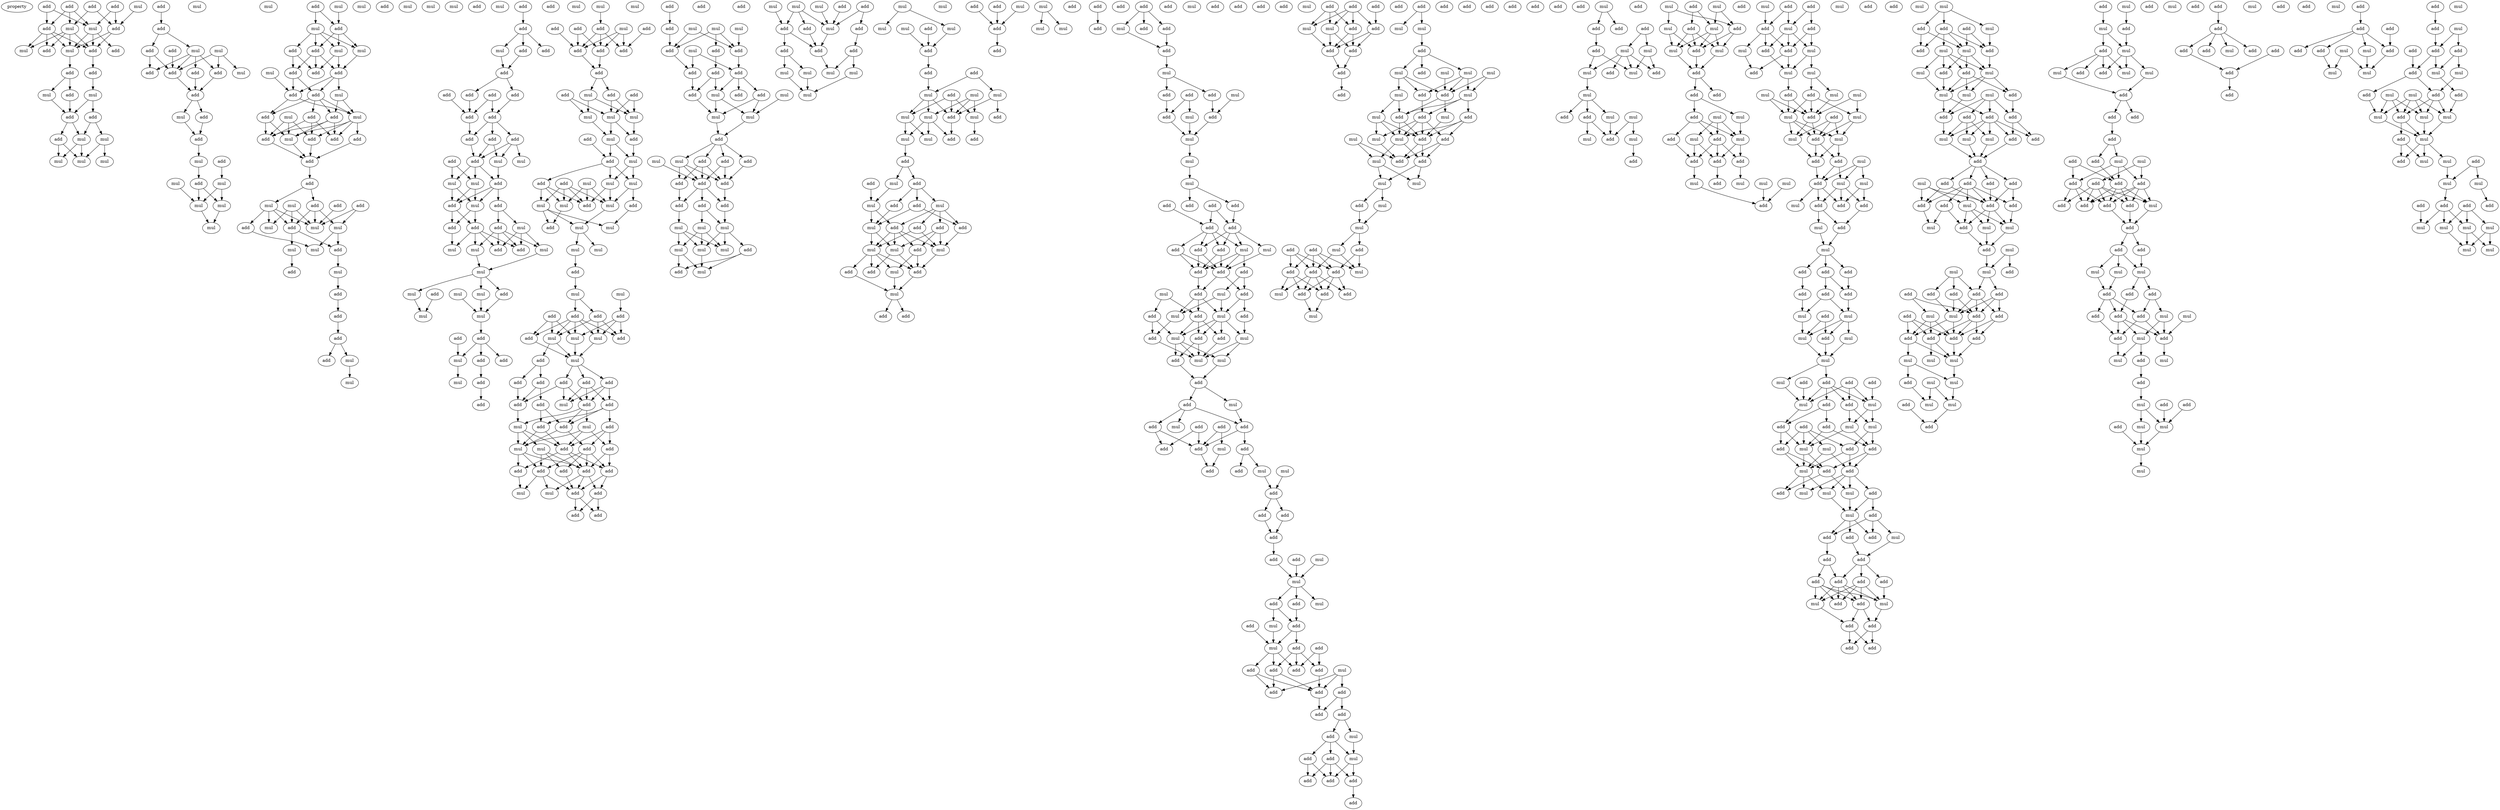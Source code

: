 digraph {
    node [fontcolor=black]
    property [mul=2,lf=1.1]
    0 [ label = mul ];
    1 [ label = add ];
    2 [ label = add ];
    3 [ label = add ];
    4 [ label = add ];
    5 [ label = add ];
    6 [ label = mul ];
    7 [ label = add ];
    8 [ label = mul ];
    9 [ label = add ];
    10 [ label = add ];
    11 [ label = mul ];
    12 [ label = add ];
    13 [ label = mul ];
    14 [ label = add ];
    15 [ label = add ];
    16 [ label = mul ];
    17 [ label = add ];
    18 [ label = mul ];
    19 [ label = add ];
    20 [ label = add ];
    21 [ label = mul ];
    22 [ label = add ];
    23 [ label = mul ];
    24 [ label = add ];
    25 [ label = mul ];
    26 [ label = mul ];
    27 [ label = mul ];
    28 [ label = add ];
    29 [ label = add ];
    30 [ label = mul ];
    31 [ label = add ];
    32 [ label = mul ];
    33 [ label = mul ];
    34 [ label = add ];
    35 [ label = add ];
    36 [ label = add ];
    37 [ label = add ];
    38 [ label = add ];
    39 [ label = mul ];
    40 [ label = mul ];
    41 [ label = mul ];
    42 [ label = add ];
    43 [ label = add ];
    44 [ label = add ];
    45 [ label = mul ];
    46 [ label = mul ];
    47 [ label = mul ];
    48 [ label = add ];
    49 [ label = mul ];
    50 [ label = mul ];
    51 [ label = mul ];
    52 [ label = add ];
    53 [ label = mul ];
    54 [ label = mul ];
    55 [ label = add ];
    56 [ label = mul ];
    57 [ label = add ];
    58 [ label = mul ];
    59 [ label = mul ];
    60 [ label = add ];
    61 [ label = add ];
    62 [ label = mul ];
    63 [ label = add ];
    64 [ label = add ];
    65 [ label = add ];
    66 [ label = mul ];
    67 [ label = add ];
    68 [ label = add ];
    69 [ label = add ];
    70 [ label = mul ];
    71 [ label = mul ];
    72 [ label = add ];
    73 [ label = add ];
    74 [ label = add ];
    75 [ label = add ];
    76 [ label = add ];
    77 [ label = add ];
    78 [ label = mul ];
    79 [ label = add ];
    80 [ label = mul ];
    81 [ label = add ];
    82 [ label = add ];
    83 [ label = mul ];
    84 [ label = add ];
    85 [ label = mul ];
    86 [ label = add ];
    87 [ label = add ];
    88 [ label = mul ];
    89 [ label = add ];
    90 [ label = mul ];
    91 [ label = mul ];
    92 [ label = add ];
    93 [ label = mul ];
    94 [ label = mul ];
    95 [ label = mul ];
    96 [ label = add ];
    97 [ label = add ];
    98 [ label = mul ];
    99 [ label = mul ];
    100 [ label = add ];
    101 [ label = add ];
    102 [ label = add ];
    103 [ label = add ];
    104 [ label = mul ];
    105 [ label = mul ];
    106 [ label = mul ];
    107 [ label = add ];
    108 [ label = add ];
    109 [ label = add ];
    110 [ label = add ];
    111 [ label = add ];
    112 [ label = mul ];
    113 [ label = add ];
    114 [ label = add ];
    115 [ label = add ];
    116 [ label = add ];
    117 [ label = add ];
    118 [ label = add ];
    119 [ label = add ];
    120 [ label = add ];
    121 [ label = add ];
    122 [ label = add ];
    123 [ label = mul ];
    124 [ label = mul ];
    125 [ label = add ];
    126 [ label = add ];
    127 [ label = mul ];
    128 [ label = add ];
    129 [ label = mul ];
    130 [ label = add ];
    131 [ label = mul ];
    132 [ label = add ];
    133 [ label = mul ];
    134 [ label = add ];
    135 [ label = add ];
    136 [ label = add ];
    137 [ label = mul ];
    138 [ label = add ];
    139 [ label = add ];
    140 [ label = mul ];
    141 [ label = mul ];
    142 [ label = mul ];
    143 [ label = mul ];
    144 [ label = mul ];
    145 [ label = add ];
    146 [ label = mul ];
    147 [ label = add ];
    148 [ label = mul ];
    149 [ label = mul ];
    150 [ label = add ];
    151 [ label = add ];
    152 [ label = mul ];
    153 [ label = add ];
    154 [ label = add ];
    155 [ label = mul ];
    156 [ label = add ];
    157 [ label = mul ];
    158 [ label = add ];
    159 [ label = mul ];
    160 [ label = mul ];
    161 [ label = add ];
    162 [ label = add ];
    163 [ label = add ];
    164 [ label = add ];
    165 [ label = add ];
    166 [ label = add ];
    167 [ label = add ];
    168 [ label = add ];
    169 [ label = add ];
    170 [ label = mul ];
    171 [ label = add ];
    172 [ label = add ];
    173 [ label = mul ];
    174 [ label = mul ];
    175 [ label = mul ];
    176 [ label = add ];
    177 [ label = add ];
    178 [ label = mul ];
    179 [ label = add ];
    180 [ label = mul ];
    181 [ label = add ];
    182 [ label = mul ];
    183 [ label = mul ];
    184 [ label = mul ];
    185 [ label = add ];
    186 [ label = mul ];
    187 [ label = add ];
    188 [ label = add ];
    189 [ label = mul ];
    190 [ label = mul ];
    191 [ label = mul ];
    192 [ label = add ];
    193 [ label = mul ];
    194 [ label = mul ];
    195 [ label = mul ];
    196 [ label = add ];
    197 [ label = mul ];
    198 [ label = mul ];
    199 [ label = mul ];
    200 [ label = add ];
    201 [ label = add ];
    202 [ label = add ];
    203 [ label = add ];
    204 [ label = add ];
    205 [ label = mul ];
    206 [ label = mul ];
    207 [ label = add ];
    208 [ label = mul ];
    209 [ label = add ];
    210 [ label = mul ];
    211 [ label = add ];
    212 [ label = add ];
    213 [ label = add ];
    214 [ label = add ];
    215 [ label = add ];
    216 [ label = mul ];
    217 [ label = add ];
    218 [ label = add ];
    219 [ label = add ];
    220 [ label = add ];
    221 [ label = add ];
    222 [ label = add ];
    223 [ label = mul ];
    224 [ label = add ];
    225 [ label = mul ];
    226 [ label = mul ];
    227 [ label = add ];
    228 [ label = mul ];
    229 [ label = add ];
    230 [ label = add ];
    231 [ label = add ];
    232 [ label = add ];
    233 [ label = add ];
    234 [ label = add ];
    235 [ label = add ];
    236 [ label = mul ];
    237 [ label = add ];
    238 [ label = add ];
    239 [ label = mul ];
    240 [ label = add ];
    241 [ label = add ];
    242 [ label = add ];
    243 [ label = add ];
    244 [ label = mul ];
    245 [ label = add ];
    246 [ label = mul ];
    247 [ label = mul ];
    248 [ label = add ];
    249 [ label = add ];
    250 [ label = add ];
    251 [ label = mul ];
    252 [ label = add ];
    253 [ label = add ];
    254 [ label = add ];
    255 [ label = add ];
    256 [ label = add ];
    257 [ label = mul ];
    258 [ label = mul ];
    259 [ label = add ];
    260 [ label = mul ];
    261 [ label = mul ];
    262 [ label = add ];
    263 [ label = mul ];
    264 [ label = add ];
    265 [ label = add ];
    266 [ label = add ];
    267 [ label = mul ];
    268 [ label = add ];
    269 [ label = add ];
    270 [ label = add ];
    271 [ label = add ];
    272 [ label = add ];
    273 [ label = add ];
    274 [ label = mul ];
    275 [ label = mul ];
    276 [ label = mul ];
    277 [ label = mul ];
    278 [ label = add ];
    279 [ label = mul ];
    280 [ label = mul ];
    281 [ label = mul ];
    282 [ label = add ];
    283 [ label = add ];
    284 [ label = mul ];
    285 [ label = add ];
    286 [ label = mul ];
    287 [ label = add ];
    288 [ label = mul ];
    289 [ label = mul ];
    290 [ label = add ];
    291 [ label = add ];
    292 [ label = add ];
    293 [ label = add ];
    294 [ label = add ];
    295 [ label = add ];
    296 [ label = mul ];
    297 [ label = mul ];
    298 [ label = mul ];
    299 [ label = mul ];
    300 [ label = mul ];
    301 [ label = mul ];
    302 [ label = mul ];
    303 [ label = mul ];
    304 [ label = mul ];
    305 [ label = add ];
    306 [ label = mul ];
    307 [ label = add ];
    308 [ label = add ];
    309 [ label = add ];
    310 [ label = add ];
    311 [ label = mul ];
    312 [ label = mul ];
    313 [ label = mul ];
    314 [ label = mul ];
    315 [ label = add ];
    316 [ label = mul ];
    317 [ label = mul ];
    318 [ label = add ];
    319 [ label = add ];
    320 [ label = mul ];
    321 [ label = add ];
    322 [ label = mul ];
    323 [ label = add ];
    324 [ label = mul ];
    325 [ label = add ];
    326 [ label = add ];
    327 [ label = mul ];
    328 [ label = mul ];
    329 [ label = add ];
    330 [ label = add ];
    331 [ label = add ];
    332 [ label = add ];
    333 [ label = add ];
    334 [ label = mul ];
    335 [ label = add ];
    336 [ label = mul ];
    337 [ label = mul ];
    338 [ label = add ];
    339 [ label = mul ];
    340 [ label = mul ];
    341 [ label = add ];
    342 [ label = add ];
    343 [ label = add ];
    344 [ label = mul ];
    345 [ label = add ];
    346 [ label = add ];
    347 [ label = add ];
    348 [ label = mul ];
    349 [ label = add ];
    350 [ label = add ];
    351 [ label = add ];
    352 [ label = mul ];
    353 [ label = add ];
    354 [ label = mul ];
    355 [ label = mul ];
    356 [ label = add ];
    357 [ label = add ];
    358 [ label = add ];
    359 [ label = add ];
    360 [ label = add ];
    361 [ label = add ];
    362 [ label = add ];
    363 [ label = mul ];
    364 [ label = mul ];
    365 [ label = add ];
    366 [ label = mul ];
    367 [ label = mul ];
    368 [ label = add ];
    369 [ label = add ];
    370 [ label = add ];
    371 [ label = mul ];
    372 [ label = add ];
    373 [ label = add ];
    374 [ label = mul ];
    375 [ label = mul ];
    376 [ label = mul ];
    377 [ label = add ];
    378 [ label = add ];
    379 [ label = add ];
    380 [ label = add ];
    381 [ label = add ];
    382 [ label = add ];
    383 [ label = add ];
    384 [ label = mul ];
    385 [ label = add ];
    386 [ label = mul ];
    387 [ label = add ];
    388 [ label = add ];
    389 [ label = add ];
    390 [ label = add ];
    391 [ label = add ];
    392 [ label = mul ];
    393 [ label = mul ];
    394 [ label = add ];
    395 [ label = mul ];
    396 [ label = add ];
    397 [ label = add ];
    398 [ label = mul ];
    399 [ label = add ];
    400 [ label = mul ];
    401 [ label = add ];
    402 [ label = add ];
    403 [ label = mul ];
    404 [ label = add ];
    405 [ label = mul ];
    406 [ label = add ];
    407 [ label = mul ];
    408 [ label = add ];
    409 [ label = add ];
    410 [ label = mul ];
    411 [ label = mul ];
    412 [ label = add ];
    413 [ label = add ];
    414 [ label = add ];
    415 [ label = add ];
    416 [ label = add ];
    417 [ label = add ];
    418 [ label = mul ];
    419 [ label = add ];
    420 [ label = add ];
    421 [ label = mul ];
    422 [ label = add ];
    423 [ label = mul ];
    424 [ label = add ];
    425 [ label = add ];
    426 [ label = add ];
    427 [ label = add ];
    428 [ label = add ];
    429 [ label = add ];
    430 [ label = mul ];
    431 [ label = mul ];
    432 [ label = add ];
    433 [ label = add ];
    434 [ label = add ];
    435 [ label = add ];
    436 [ label = mul ];
    437 [ label = add ];
    438 [ label = mul ];
    439 [ label = add ];
    440 [ label = add ];
    441 [ label = mul ];
    442 [ label = add ];
    443 [ label = add ];
    444 [ label = mul ];
    445 [ label = add ];
    446 [ label = add ];
    447 [ label = add ];
    448 [ label = add ];
    449 [ label = add ];
    450 [ label = add ];
    451 [ label = add ];
    452 [ label = add ];
    453 [ label = add ];
    454 [ label = mul ];
    455 [ label = add ];
    456 [ label = add ];
    457 [ label = mul ];
    458 [ label = add ];
    459 [ label = add ];
    460 [ label = add ];
    461 [ label = add ];
    462 [ label = add ];
    463 [ label = add ];
    464 [ label = mul ];
    465 [ label = add ];
    466 [ label = add ];
    467 [ label = add ];
    468 [ label = add ];
    469 [ label = mul ];
    470 [ label = mul ];
    471 [ label = add ];
    472 [ label = add ];
    473 [ label = add ];
    474 [ label = add ];
    475 [ label = add ];
    476 [ label = add ];
    477 [ label = add ];
    478 [ label = mul ];
    479 [ label = add ];
    480 [ label = add ];
    481 [ label = mul ];
    482 [ label = add ];
    483 [ label = mul ];
    484 [ label = mul ];
    485 [ label = mul ];
    486 [ label = add ];
    487 [ label = mul ];
    488 [ label = add ];
    489 [ label = mul ];
    490 [ label = mul ];
    491 [ label = add ];
    492 [ label = add ];
    493 [ label = add ];
    494 [ label = add ];
    495 [ label = mul ];
    496 [ label = mul ];
    497 [ label = mul ];
    498 [ label = mul ];
    499 [ label = mul ];
    500 [ label = add ];
    501 [ label = add ];
    502 [ label = add ];
    503 [ label = mul ];
    504 [ label = add ];
    505 [ label = mul ];
    506 [ label = mul ];
    507 [ label = add ];
    508 [ label = add ];
    509 [ label = mul ];
    510 [ label = mul ];
    511 [ label = mul ];
    512 [ label = add ];
    513 [ label = add ];
    514 [ label = add ];
    515 [ label = add ];
    516 [ label = add ];
    517 [ label = add ];
    518 [ label = mul ];
    519 [ label = add ];
    520 [ label = add ];
    521 [ label = mul ];
    522 [ label = add ];
    523 [ label = mul ];
    524 [ label = add ];
    525 [ label = add ];
    526 [ label = add ];
    527 [ label = add ];
    528 [ label = mul ];
    529 [ label = add ];
    530 [ label = add ];
    531 [ label = add ];
    532 [ label = add ];
    533 [ label = mul ];
    534 [ label = mul ];
    535 [ label = add ];
    536 [ label = add ];
    537 [ label = mul ];
    538 [ label = mul ];
    539 [ label = add ];
    540 [ label = mul ];
    541 [ label = mul ];
    542 [ label = mul ];
    543 [ label = add ];
    544 [ label = add ];
    545 [ label = add ];
    546 [ label = mul ];
    547 [ label = mul ];
    548 [ label = add ];
    549 [ label = mul ];
    550 [ label = add ];
    551 [ label = mul ];
    552 [ label = add ];
    553 [ label = add ];
    554 [ label = mul ];
    555 [ label = mul ];
    556 [ label = mul ];
    557 [ label = add ];
    558 [ label = mul ];
    559 [ label = add ];
    560 [ label = add ];
    561 [ label = add ];
    562 [ label = mul ];
    563 [ label = mul ];
    564 [ label = add ];
    565 [ label = mul ];
    566 [ label = mul ];
    567 [ label = add ];
    568 [ label = add ];
    569 [ label = add ];
    570 [ label = add ];
    571 [ label = add ];
    572 [ label = mul ];
    573 [ label = mul ];
    574 [ label = mul ];
    575 [ label = add ];
    576 [ label = mul ];
    577 [ label = add ];
    578 [ label = add ];
    579 [ label = mul ];
    580 [ label = add ];
    581 [ label = add ];
    582 [ label = mul ];
    583 [ label = add ];
    584 [ label = add ];
    585 [ label = mul ];
    586 [ label = add ];
    587 [ label = add ];
    588 [ label = mul ];
    589 [ label = mul ];
    590 [ label = add ];
    591 [ label = mul ];
    592 [ label = add ];
    593 [ label = mul ];
    594 [ label = add ];
    595 [ label = mul ];
    596 [ label = mul ];
    597 [ label = mul ];
    598 [ label = add ];
    599 [ label = add ];
    600 [ label = mul ];
    601 [ label = add ];
    602 [ label = mul ];
    603 [ label = mul ];
    604 [ label = mul ];
    605 [ label = add ];
    606 [ label = add ];
    607 [ label = mul ];
    608 [ label = add ];
    609 [ label = mul ];
    610 [ label = mul ];
    611 [ label = add ];
    612 [ label = add ];
    613 [ label = add ];
    614 [ label = mul ];
    615 [ label = add ];
    616 [ label = mul ];
    617 [ label = mul ];
    618 [ label = add ];
    619 [ label = add ];
    620 [ label = add ];
    621 [ label = add ];
    622 [ label = add ];
    623 [ label = add ];
    624 [ label = add ];
    625 [ label = mul ];
    626 [ label = mul ];
    627 [ label = add ];
    628 [ label = mul ];
    629 [ label = add ];
    630 [ label = mul ];
    631 [ label = mul ];
    632 [ label = mul ];
    633 [ label = add ];
    634 [ label = add ];
    635 [ label = add ];
    636 [ label = add ];
    637 [ label = mul ];
    638 [ label = mul ];
    639 [ label = add ];
    640 [ label = add ];
    641 [ label = mul ];
    642 [ label = add ];
    643 [ label = add ];
    644 [ label = mul ];
    645 [ label = add ];
    646 [ label = mul ];
    647 [ label = add ];
    648 [ label = add ];
    649 [ label = add ];
    650 [ label = mul ];
    651 [ label = add ];
    652 [ label = add ];
    653 [ label = mul ];
    654 [ label = mul ];
    655 [ label = add ];
    656 [ label = add ];
    657 [ label = mul ];
    658 [ label = mul ];
    659 [ label = add ];
    660 [ label = mul ];
    661 [ label = add ];
    662 [ label = add ];
    663 [ label = mul ];
    664 [ label = add ];
    665 [ label = add ];
    666 [ label = add ];
    667 [ label = add ];
    668 [ label = add ];
    669 [ label = add ];
    670 [ label = add ];
    671 [ label = add ];
    672 [ label = add ];
    673 [ label = mul ];
    674 [ label = mul ];
    675 [ label = add ];
    676 [ label = add ];
    677 [ label = add ];
    678 [ label = add ];
    679 [ label = add ];
    680 [ label = mul ];
    681 [ label = mul ];
    682 [ label = mul ];
    683 [ label = add ];
    684 [ label = add ];
    685 [ label = add ];
    686 [ label = add ];
    687 [ label = mul ];
    688 [ label = add ];
    689 [ label = mul ];
    690 [ label = add ];
    691 [ label = add ];
    692 [ label = mul ];
    693 [ label = mul ];
    694 [ label = mul ];
    695 [ label = mul ];
    696 [ label = add ];
    697 [ label = mul ];
    698 [ label = add ];
    699 [ label = add ];
    700 [ label = add ];
    701 [ label = add ];
    702 [ label = mul ];
    703 [ label = add ];
    704 [ label = add ];
    705 [ label = mul ];
    706 [ label = mul ];
    707 [ label = add ];
    708 [ label = add ];
    709 [ label = add ];
    710 [ label = mul ];
    711 [ label = add ];
    712 [ label = add ];
    713 [ label = add ];
    714 [ label = add ];
    715 [ label = add ];
    716 [ label = mul ];
    717 [ label = add ];
    718 [ label = mul ];
    719 [ label = mul ];
    720 [ label = mul ];
    721 [ label = add ];
    722 [ label = add ];
    723 [ label = mul ];
    724 [ label = add ];
    725 [ label = mul ];
    726 [ label = mul ];
    727 [ label = add ];
    728 [ label = add ];
    729 [ label = add ];
    730 [ label = add ];
    731 [ label = add ];
    732 [ label = add ];
    733 [ label = add ];
    734 [ label = mul ];
    735 [ label = add ];
    736 [ label = mul ];
    737 [ label = add ];
    738 [ label = add ];
    739 [ label = add ];
    740 [ label = add ];
    741 [ label = mul ];
    742 [ label = mul ];
    743 [ label = mul ];
    744 [ label = mul ];
    745 [ label = add ];
    746 [ label = mul ];
    747 [ label = mul ];
    748 [ label = mul ];
    749 [ label = add ];
    750 [ label = add ];
    751 [ label = mul ];
    752 [ label = add ];
    753 [ label = mul ];
    754 [ label = add ];
    755 [ label = add ];
    756 [ label = mul ];
    757 [ label = add ];
    758 [ label = mul ];
    759 [ label = mul ];
    760 [ label = add ];
    761 [ label = mul ];
    762 [ label = add ];
    763 [ label = add ];
    764 [ label = add ];
    765 [ label = add ];
    766 [ label = add ];
    767 [ label = add ];
    768 [ label = mul ];
    769 [ label = mul ];
    770 [ label = add ];
    771 [ label = add ];
    772 [ label = add ];
    773 [ label = add ];
    774 [ label = add ];
    775 [ label = add ];
    776 [ label = add ];
    777 [ label = add ];
    778 [ label = mul ];
    779 [ label = add ];
    780 [ label = add ];
    781 [ label = add ];
    782 [ label = add ];
    783 [ label = mul ];
    784 [ label = mul ];
    785 [ label = mul ];
    786 [ label = add ];
    787 [ label = add ];
    788 [ label = add ];
    789 [ label = add ];
    790 [ label = add ];
    791 [ label = mul ];
    792 [ label = add ];
    793 [ label = mul ];
    794 [ label = add ];
    795 [ label = mul ];
    796 [ label = add ];
    797 [ label = mul ];
    798 [ label = add ];
    799 [ label = mul ];
    800 [ label = mul ];
    801 [ label = add ];
    802 [ label = add ];
    803 [ label = add ];
    804 [ label = mul ];
    805 [ label = add ];
    806 [ label = mul ];
    807 [ label = add ];
    808 [ label = mul ];
    809 [ label = mul ];
    810 [ label = mul ];
    811 [ label = add ];
    812 [ label = add ];
    813 [ label = add ];
    814 [ label = add ];
    815 [ label = mul ];
    816 [ label = add ];
    817 [ label = add ];
    818 [ label = add ];
    819 [ label = mul ];
    820 [ label = add ];
    821 [ label = add ];
    822 [ label = add ];
    823 [ label = mul ];
    824 [ label = add ];
    825 [ label = add ];
    826 [ label = add ];
    827 [ label = mul ];
    828 [ label = mul ];
    829 [ label = add ];
    830 [ label = add ];
    831 [ label = add ];
    832 [ label = mul ];
    833 [ label = mul ];
    834 [ label = add ];
    835 [ label = mul ];
    836 [ label = add ];
    837 [ label = add ];
    838 [ label = add ];
    839 [ label = mul ];
    840 [ label = add ];
    841 [ label = mul ];
    842 [ label = mul ];
    843 [ label = add ];
    844 [ label = add ];
    845 [ label = add ];
    846 [ label = mul ];
    847 [ label = add ];
    848 [ label = mul ];
    849 [ label = add ];
    850 [ label = mul ];
    851 [ label = mul ];
    852 [ label = mul ];
    853 [ label = add ];
    854 [ label = mul ];
    855 [ label = add ];
    856 [ label = mul ];
    857 [ label = mul ];
    858 [ label = add ];
    859 [ label = mul ];
    860 [ label = mul ];
    861 [ label = add ];
    862 [ label = add ];
    863 [ label = add ];
    864 [ label = add ];
    865 [ label = mul ];
    866 [ label = mul ];
    867 [ label = mul ];
    868 [ label = mul ];
    869 [ label = mul ];
    870 [ label = mul ];
    0 -> 7 [ name = 0 ];
    1 -> 5 [ name = 1 ];
    1 -> 6 [ name = 2 ];
    1 -> 8 [ name = 3 ];
    2 -> 7 [ name = 4 ];
    2 -> 8 [ name = 5 ];
    3 -> 5 [ name = 6 ];
    3 -> 6 [ name = 7 ];
    4 -> 6 [ name = 8 ];
    4 -> 7 [ name = 9 ];
    5 -> 9 [ name = 10 ];
    5 -> 11 [ name = 11 ];
    5 -> 12 [ name = 12 ];
    5 -> 13 [ name = 13 ];
    6 -> 10 [ name = 14 ];
    6 -> 11 [ name = 15 ];
    6 -> 12 [ name = 16 ];
    7 -> 11 [ name = 17 ];
    7 -> 12 [ name = 18 ];
    8 -> 9 [ name = 19 ];
    8 -> 11 [ name = 20 ];
    8 -> 12 [ name = 21 ];
    8 -> 13 [ name = 22 ];
    11 -> 15 [ name = 23 ];
    12 -> 14 [ name = 24 ];
    14 -> 18 [ name = 25 ];
    15 -> 16 [ name = 26 ];
    15 -> 17 [ name = 27 ];
    16 -> 19 [ name = 28 ];
    17 -> 19 [ name = 29 ];
    18 -> 19 [ name = 30 ];
    18 -> 20 [ name = 31 ];
    19 -> 22 [ name = 32 ];
    19 -> 23 [ name = 33 ];
    20 -> 21 [ name = 34 ];
    20 -> 23 [ name = 35 ];
    21 -> 25 [ name = 36 ];
    21 -> 26 [ name = 37 ];
    22 -> 26 [ name = 38 ];
    22 -> 27 [ name = 39 ];
    23 -> 26 [ name = 40 ];
    23 -> 27 [ name = 41 ];
    24 -> 28 [ name = 42 ];
    28 -> 30 [ name = 43 ];
    28 -> 31 [ name = 44 ];
    29 -> 35 [ name = 45 ];
    30 -> 34 [ name = 46 ];
    30 -> 35 [ name = 47 ];
    30 -> 36 [ name = 48 ];
    30 -> 37 [ name = 49 ];
    31 -> 35 [ name = 50 ];
    31 -> 36 [ name = 51 ];
    32 -> 33 [ name = 52 ];
    32 -> 34 [ name = 53 ];
    32 -> 35 [ name = 54 ];
    34 -> 38 [ name = 55 ];
    35 -> 38 [ name = 56 ];
    37 -> 38 [ name = 57 ];
    38 -> 40 [ name = 58 ];
    38 -> 42 [ name = 59 ];
    40 -> 43 [ name = 60 ];
    42 -> 43 [ name = 61 ];
    43 -> 45 [ name = 62 ];
    44 -> 47 [ name = 63 ];
    45 -> 48 [ name = 64 ];
    46 -> 49 [ name = 65 ];
    47 -> 49 [ name = 66 ];
    47 -> 50 [ name = 67 ];
    48 -> 49 [ name = 68 ];
    48 -> 50 [ name = 69 ];
    49 -> 51 [ name = 70 ];
    50 -> 51 [ name = 71 ];
    52 -> 55 [ name = 72 ];
    52 -> 56 [ name = 73 ];
    54 -> 55 [ name = 74 ];
    55 -> 57 [ name = 75 ];
    55 -> 58 [ name = 76 ];
    55 -> 59 [ name = 77 ];
    56 -> 57 [ name = 78 ];
    56 -> 58 [ name = 79 ];
    56 -> 59 [ name = 80 ];
    56 -> 60 [ name = 81 ];
    57 -> 61 [ name = 82 ];
    57 -> 63 [ name = 83 ];
    57 -> 64 [ name = 84 ];
    58 -> 64 [ name = 85 ];
    59 -> 63 [ name = 86 ];
    59 -> 64 [ name = 87 ];
    60 -> 61 [ name = 88 ];
    60 -> 63 [ name = 89 ];
    61 -> 67 [ name = 90 ];
    61 -> 68 [ name = 91 ];
    62 -> 68 [ name = 92 ];
    64 -> 66 [ name = 93 ];
    64 -> 67 [ name = 94 ];
    64 -> 68 [ name = 95 ];
    66 -> 69 [ name = 96 ];
    66 -> 71 [ name = 97 ];
    67 -> 69 [ name = 98 ];
    67 -> 71 [ name = 99 ];
    67 -> 72 [ name = 100 ];
    67 -> 73 [ name = 101 ];
    68 -> 71 [ name = 102 ];
    68 -> 72 [ name = 103 ];
    69 -> 74 [ name = 104 ];
    69 -> 77 [ name = 105 ];
    69 -> 78 [ name = 106 ];
    70 -> 74 [ name = 107 ];
    70 -> 75 [ name = 108 ];
    70 -> 78 [ name = 109 ];
    71 -> 75 [ name = 110 ];
    71 -> 76 [ name = 111 ];
    71 -> 77 [ name = 112 ];
    71 -> 78 [ name = 113 ];
    72 -> 74 [ name = 114 ];
    72 -> 78 [ name = 115 ];
    73 -> 74 [ name = 116 ];
    73 -> 75 [ name = 117 ];
    73 -> 77 [ name = 118 ];
    74 -> 79 [ name = 119 ];
    75 -> 79 [ name = 120 ];
    76 -> 79 [ name = 121 ];
    78 -> 79 [ name = 122 ];
    79 -> 81 [ name = 123 ];
    81 -> 82 [ name = 124 ];
    81 -> 85 [ name = 125 ];
    82 -> 87 [ name = 126 ];
    82 -> 88 [ name = 127 ];
    82 -> 90 [ name = 128 ];
    83 -> 87 [ name = 129 ];
    83 -> 88 [ name = 130 ];
    83 -> 91 [ name = 131 ];
    84 -> 88 [ name = 132 ];
    85 -> 87 [ name = 133 ];
    85 -> 88 [ name = 134 ];
    85 -> 89 [ name = 135 ];
    85 -> 91 [ name = 136 ];
    86 -> 88 [ name = 137 ];
    86 -> 90 [ name = 138 ];
    87 -> 92 [ name = 139 ];
    87 -> 94 [ name = 140 ];
    89 -> 93 [ name = 141 ];
    90 -> 92 [ name = 142 ];
    90 -> 93 [ name = 143 ];
    92 -> 95 [ name = 144 ];
    94 -> 96 [ name = 145 ];
    95 -> 97 [ name = 146 ];
    97 -> 101 [ name = 147 ];
    101 -> 102 [ name = 148 ];
    102 -> 103 [ name = 149 ];
    102 -> 104 [ name = 150 ];
    104 -> 105 [ name = 151 ];
    107 -> 108 [ name = 152 ];
    108 -> 110 [ name = 153 ];
    108 -> 111 [ name = 154 ];
    108 -> 112 [ name = 155 ];
    110 -> 113 [ name = 156 ];
    112 -> 113 [ name = 157 ];
    113 -> 115 [ name = 158 ];
    113 -> 116 [ name = 159 ];
    114 -> 118 [ name = 160 ];
    115 -> 119 [ name = 161 ];
    116 -> 118 [ name = 162 ];
    117 -> 118 [ name = 163 ];
    117 -> 119 [ name = 164 ];
    118 -> 120 [ name = 165 ];
    119 -> 120 [ name = 166 ];
    119 -> 121 [ name = 167 ];
    119 -> 122 [ name = 168 ];
    120 -> 126 [ name = 169 ];
    121 -> 123 [ name = 170 ];
    121 -> 124 [ name = 171 ];
    121 -> 126 [ name = 172 ];
    122 -> 124 [ name = 173 ];
    122 -> 126 [ name = 174 ];
    124 -> 128 [ name = 175 ];
    125 -> 127 [ name = 176 ];
    125 -> 129 [ name = 177 ];
    126 -> 127 [ name = 178 ];
    126 -> 128 [ name = 179 ];
    126 -> 129 [ name = 180 ];
    127 -> 130 [ name = 181 ];
    127 -> 131 [ name = 182 ];
    128 -> 130 [ name = 183 ];
    128 -> 131 [ name = 184 ];
    128 -> 132 [ name = 185 ];
    129 -> 130 [ name = 186 ];
    129 -> 131 [ name = 187 ];
    130 -> 135 [ name = 188 ];
    130 -> 136 [ name = 189 ];
    131 -> 135 [ name = 190 ];
    131 -> 136 [ name = 191 ];
    132 -> 133 [ name = 192 ];
    132 -> 134 [ name = 193 ];
    133 -> 138 [ name = 194 ];
    133 -> 139 [ name = 195 ];
    133 -> 140 [ name = 196 ];
    134 -> 138 [ name = 197 ];
    134 -> 139 [ name = 198 ];
    134 -> 140 [ name = 199 ];
    134 -> 141 [ name = 200 ];
    135 -> 137 [ name = 201 ];
    135 -> 138 [ name = 202 ];
    135 -> 139 [ name = 203 ];
    135 -> 141 [ name = 204 ];
    136 -> 137 [ name = 205 ];
    140 -> 142 [ name = 206 ];
    141 -> 142 [ name = 207 ];
    142 -> 143 [ name = 208 ];
    142 -> 146 [ name = 209 ];
    142 -> 147 [ name = 210 ];
    143 -> 149 [ name = 211 ];
    144 -> 149 [ name = 212 ];
    145 -> 148 [ name = 213 ];
    146 -> 148 [ name = 214 ];
    147 -> 149 [ name = 215 ];
    149 -> 150 [ name = 216 ];
    150 -> 152 [ name = 217 ];
    150 -> 153 [ name = 218 ];
    150 -> 154 [ name = 219 ];
    151 -> 152 [ name = 220 ];
    152 -> 157 [ name = 221 ];
    154 -> 156 [ name = 222 ];
    156 -> 158 [ name = 223 ];
    159 -> 161 [ name = 224 ];
    160 -> 165 [ name = 225 ];
    160 -> 166 [ name = 226 ];
    160 -> 167 [ name = 227 ];
    161 -> 165 [ name = 228 ];
    161 -> 166 [ name = 229 ];
    161 -> 167 [ name = 230 ];
    162 -> 166 [ name = 231 ];
    163 -> 165 [ name = 232 ];
    164 -> 165 [ name = 233 ];
    164 -> 167 [ name = 234 ];
    165 -> 168 [ name = 235 ];
    167 -> 168 [ name = 236 ];
    168 -> 169 [ name = 237 ];
    168 -> 170 [ name = 238 ];
    169 -> 173 [ name = 239 ];
    169 -> 174 [ name = 240 ];
    170 -> 174 [ name = 241 ];
    170 -> 175 [ name = 242 ];
    171 -> 173 [ name = 243 ];
    171 -> 174 [ name = 244 ];
    172 -> 173 [ name = 245 ];
    172 -> 175 [ name = 246 ];
    173 -> 176 [ name = 247 ];
    173 -> 178 [ name = 248 ];
    174 -> 176 [ name = 249 ];
    175 -> 178 [ name = 250 ];
    176 -> 180 [ name = 251 ];
    177 -> 179 [ name = 252 ];
    178 -> 179 [ name = 253 ];
    178 -> 180 [ name = 254 ];
    179 -> 183 [ name = 255 ];
    179 -> 184 [ name = 256 ];
    179 -> 185 [ name = 257 ];
    180 -> 183 [ name = 258 ];
    180 -> 184 [ name = 259 ];
    181 -> 186 [ name = 260 ];
    181 -> 188 [ name = 261 ];
    181 -> 189 [ name = 262 ];
    181 -> 190 [ name = 263 ];
    182 -> 186 [ name = 264 ];
    182 -> 188 [ name = 265 ];
    182 -> 190 [ name = 266 ];
    183 -> 186 [ name = 267 ];
    183 -> 187 [ name = 268 ];
    184 -> 186 [ name = 269 ];
    184 -> 188 [ name = 270 ];
    185 -> 188 [ name = 271 ];
    185 -> 189 [ name = 272 ];
    185 -> 190 [ name = 273 ];
    186 -> 191 [ name = 274 ];
    187 -> 193 [ name = 275 ];
    189 -> 191 [ name = 276 ];
    189 -> 192 [ name = 277 ];
    189 -> 193 [ name = 278 ];
    190 -> 192 [ name = 279 ];
    191 -> 194 [ name = 280 ];
    191 -> 195 [ name = 281 ];
    194 -> 196 [ name = 282 ];
    196 -> 199 [ name = 283 ];
    198 -> 201 [ name = 284 ];
    199 -> 200 [ name = 285 ];
    199 -> 203 [ name = 286 ];
    200 -> 205 [ name = 287 ];
    200 -> 206 [ name = 288 ];
    200 -> 207 [ name = 289 ];
    201 -> 205 [ name = 290 ];
    201 -> 207 [ name = 291 ];
    201 -> 208 [ name = 292 ];
    202 -> 204 [ name = 293 ];
    202 -> 206 [ name = 294 ];
    202 -> 208 [ name = 295 ];
    203 -> 204 [ name = 296 ];
    203 -> 205 [ name = 297 ];
    203 -> 206 [ name = 298 ];
    203 -> 207 [ name = 299 ];
    203 -> 208 [ name = 300 ];
    204 -> 210 [ name = 301 ];
    205 -> 210 [ name = 302 ];
    206 -> 209 [ name = 303 ];
    206 -> 210 [ name = 304 ];
    208 -> 210 [ name = 305 ];
    209 -> 211 [ name = 306 ];
    209 -> 215 [ name = 307 ];
    210 -> 212 [ name = 308 ];
    210 -> 213 [ name = 309 ];
    210 -> 214 [ name = 310 ];
    211 -> 217 [ name = 311 ];
    212 -> 216 [ name = 312 ];
    212 -> 219 [ name = 313 ];
    212 -> 220 [ name = 314 ];
    213 -> 216 [ name = 315 ];
    213 -> 217 [ name = 316 ];
    213 -> 220 [ name = 317 ];
    214 -> 216 [ name = 318 ];
    214 -> 219 [ name = 319 ];
    214 -> 220 [ name = 320 ];
    215 -> 217 [ name = 321 ];
    215 -> 218 [ name = 322 ];
    217 -> 225 [ name = 323 ];
    218 -> 221 [ name = 324 ];
    218 -> 224 [ name = 325 ];
    219 -> 221 [ name = 326 ];
    219 -> 222 [ name = 327 ];
    219 -> 224 [ name = 328 ];
    220 -> 221 [ name = 329 ];
    220 -> 223 [ name = 330 ];
    220 -> 225 [ name = 331 ];
    221 -> 226 [ name = 332 ];
    221 -> 229 [ name = 333 ];
    222 -> 227 [ name = 334 ];
    222 -> 229 [ name = 335 ];
    222 -> 230 [ name = 336 ];
    223 -> 226 [ name = 337 ];
    223 -> 227 [ name = 338 ];
    223 -> 230 [ name = 339 ];
    224 -> 226 [ name = 340 ];
    224 -> 227 [ name = 341 ];
    225 -> 226 [ name = 342 ];
    225 -> 227 [ name = 343 ];
    225 -> 228 [ name = 344 ];
    226 -> 231 [ name = 345 ];
    226 -> 233 [ name = 346 ];
    226 -> 235 [ name = 347 ];
    227 -> 231 [ name = 348 ];
    227 -> 234 [ name = 349 ];
    227 -> 235 [ name = 350 ];
    228 -> 232 [ name = 351 ];
    228 -> 233 [ name = 352 ];
    228 -> 235 [ name = 353 ];
    229 -> 232 [ name = 354 ];
    229 -> 233 [ name = 355 ];
    229 -> 234 [ name = 356 ];
    229 -> 235 [ name = 357 ];
    230 -> 234 [ name = 358 ];
    230 -> 235 [ name = 359 ];
    231 -> 236 [ name = 360 ];
    232 -> 238 [ name = 361 ];
    233 -> 236 [ name = 362 ];
    233 -> 238 [ name = 363 ];
    233 -> 239 [ name = 364 ];
    234 -> 237 [ name = 365 ];
    234 -> 238 [ name = 366 ];
    235 -> 237 [ name = 367 ];
    235 -> 238 [ name = 368 ];
    235 -> 239 [ name = 369 ];
    237 -> 240 [ name = 370 ];
    237 -> 241 [ name = 371 ];
    238 -> 240 [ name = 372 ];
    238 -> 241 [ name = 373 ];
    242 -> 245 [ name = 374 ];
    244 -> 248 [ name = 375 ];
    244 -> 250 [ name = 376 ];
    245 -> 250 [ name = 377 ];
    246 -> 248 [ name = 378 ];
    246 -> 249 [ name = 379 ];
    246 -> 250 [ name = 380 ];
    247 -> 248 [ name = 381 ];
    248 -> 252 [ name = 382 ];
    249 -> 253 [ name = 383 ];
    250 -> 254 [ name = 384 ];
    251 -> 252 [ name = 385 ];
    251 -> 254 [ name = 386 ];
    252 -> 255 [ name = 387 ];
    252 -> 257 [ name = 388 ];
    252 -> 259 [ name = 389 ];
    253 -> 256 [ name = 390 ];
    253 -> 257 [ name = 391 ];
    254 -> 256 [ name = 392 ];
    255 -> 260 [ name = 393 ];
    255 -> 261 [ name = 394 ];
    256 -> 260 [ name = 395 ];
    257 -> 260 [ name = 396 ];
    257 -> 261 [ name = 397 ];
    258 -> 261 [ name = 398 ];
    260 -> 262 [ name = 399 ];
    261 -> 262 [ name = 400 ];
    262 -> 264 [ name = 401 ];
    262 -> 265 [ name = 402 ];
    262 -> 266 [ name = 403 ];
    262 -> 267 [ name = 404 ];
    263 -> 270 [ name = 405 ];
    264 -> 268 [ name = 406 ];
    264 -> 269 [ name = 407 ];
    264 -> 270 [ name = 408 ];
    265 -> 268 [ name = 409 ];
    265 -> 270 [ name = 410 ];
    266 -> 268 [ name = 411 ];
    267 -> 268 [ name = 412 ];
    267 -> 269 [ name = 413 ];
    267 -> 270 [ name = 414 ];
    268 -> 271 [ name = 415 ];
    269 -> 273 [ name = 416 ];
    270 -> 271 [ name = 417 ];
    270 -> 272 [ name = 418 ];
    270 -> 273 [ name = 419 ];
    271 -> 274 [ name = 420 ];
    272 -> 274 [ name = 421 ];
    272 -> 275 [ name = 422 ];
    273 -> 276 [ name = 423 ];
    274 -> 277 [ name = 424 ];
    274 -> 278 [ name = 425 ];
    274 -> 280 [ name = 426 ];
    275 -> 277 [ name = 427 ];
    275 -> 279 [ name = 428 ];
    275 -> 280 [ name = 429 ];
    276 -> 277 [ name = 430 ];
    276 -> 279 [ name = 431 ];
    276 -> 280 [ name = 432 ];
    278 -> 281 [ name = 433 ];
    278 -> 282 [ name = 434 ];
    279 -> 281 [ name = 435 ];
    279 -> 282 [ name = 436 ];
    280 -> 281 [ name = 437 ];
    284 -> 289 [ name = 438 ];
    284 -> 291 [ name = 439 ];
    284 -> 292 [ name = 440 ];
    285 -> 289 [ name = 441 ];
    285 -> 290 [ name = 442 ];
    286 -> 292 [ name = 443 ];
    287 -> 289 [ name = 444 ];
    288 -> 289 [ name = 445 ];
    289 -> 293 [ name = 446 ];
    290 -> 294 [ name = 447 ];
    291 -> 293 [ name = 448 ];
    292 -> 293 [ name = 449 ];
    292 -> 295 [ name = 450 ];
    293 -> 298 [ name = 451 ];
    294 -> 297 [ name = 452 ];
    294 -> 298 [ name = 453 ];
    295 -> 296 [ name = 454 ];
    295 -> 299 [ name = 455 ];
    296 -> 301 [ name = 456 ];
    297 -> 301 [ name = 457 ];
    299 -> 301 [ name = 458 ];
    300 -> 304 [ name = 459 ];
    300 -> 306 [ name = 460 ];
    302 -> 307 [ name = 461 ];
    305 -> 307 [ name = 462 ];
    306 -> 307 [ name = 463 ];
    307 -> 309 [ name = 464 ];
    308 -> 311 [ name = 465 ];
    308 -> 312 [ name = 466 ];
    309 -> 311 [ name = 467 ];
    310 -> 315 [ name = 468 ];
    310 -> 316 [ name = 469 ];
    310 -> 317 [ name = 470 ];
    311 -> 314 [ name = 471 ];
    311 -> 315 [ name = 472 ];
    311 -> 317 [ name = 473 ];
    312 -> 315 [ name = 474 ];
    312 -> 318 [ name = 475 ];
    313 -> 314 [ name = 476 ];
    313 -> 315 [ name = 477 ];
    313 -> 316 [ name = 478 ];
    314 -> 319 [ name = 479 ];
    314 -> 320 [ name = 480 ];
    314 -> 322 [ name = 481 ];
    315 -> 319 [ name = 482 ];
    316 -> 321 [ name = 483 ];
    317 -> 320 [ name = 484 ];
    317 -> 322 [ name = 485 ];
    322 -> 323 [ name = 486 ];
    323 -> 324 [ name = 487 ];
    323 -> 325 [ name = 488 ];
    324 -> 327 [ name = 489 ];
    325 -> 328 [ name = 490 ];
    325 -> 329 [ name = 491 ];
    325 -> 330 [ name = 492 ];
    326 -> 327 [ name = 493 ];
    327 -> 334 [ name = 494 ];
    327 -> 335 [ name = 495 ];
    328 -> 331 [ name = 496 ];
    328 -> 332 [ name = 497 ];
    328 -> 333 [ name = 498 ];
    328 -> 335 [ name = 499 ];
    329 -> 333 [ name = 500 ];
    329 -> 334 [ name = 501 ];
    330 -> 334 [ name = 502 ];
    331 -> 337 [ name = 503 ];
    331 -> 339 [ name = 504 ];
    332 -> 336 [ name = 505 ];
    332 -> 338 [ name = 506 ];
    332 -> 339 [ name = 507 ];
    333 -> 339 [ name = 508 ];
    334 -> 336 [ name = 509 ];
    334 -> 337 [ name = 510 ];
    335 -> 336 [ name = 511 ];
    335 -> 337 [ name = 512 ];
    335 -> 338 [ name = 513 ];
    335 -> 339 [ name = 514 ];
    336 -> 341 [ name = 515 ];
    336 -> 343 [ name = 516 ];
    337 -> 340 [ name = 517 ];
    337 -> 341 [ name = 518 ];
    337 -> 342 [ name = 519 ];
    337 -> 343 [ name = 520 ];
    338 -> 340 [ name = 521 ];
    338 -> 341 [ name = 522 ];
    339 -> 341 [ name = 523 ];
    340 -> 344 [ name = 524 ];
    341 -> 344 [ name = 525 ];
    342 -> 344 [ name = 526 ];
    344 -> 347 [ name = 527 ];
    344 -> 349 [ name = 528 ];
    345 -> 350 [ name = 529 ];
    346 -> 350 [ name = 530 ];
    348 -> 350 [ name = 531 ];
    350 -> 351 [ name = 532 ];
    352 -> 354 [ name = 533 ];
    352 -> 355 [ name = 534 ];
    356 -> 357 [ name = 535 ];
    359 -> 361 [ name = 536 ];
    359 -> 362 [ name = 537 ];
    359 -> 364 [ name = 538 ];
    361 -> 365 [ name = 539 ];
    364 -> 365 [ name = 540 ];
    365 -> 366 [ name = 541 ];
    366 -> 369 [ name = 542 ];
    366 -> 370 [ name = 543 ];
    367 -> 372 [ name = 544 ];
    368 -> 371 [ name = 545 ];
    368 -> 373 [ name = 546 ];
    369 -> 373 [ name = 547 ];
    370 -> 372 [ name = 548 ];
    371 -> 374 [ name = 549 ];
    372 -> 374 [ name = 550 ];
    373 -> 374 [ name = 551 ];
    374 -> 375 [ name = 552 ];
    375 -> 376 [ name = 553 ];
    376 -> 378 [ name = 554 ];
    376 -> 379 [ name = 555 ];
    377 -> 381 [ name = 556 ];
    378 -> 382 [ name = 557 ];
    380 -> 381 [ name = 558 ];
    380 -> 382 [ name = 559 ];
    381 -> 383 [ name = 560 ];
    381 -> 385 [ name = 561 ];
    381 -> 386 [ name = 562 ];
    381 -> 387 [ name = 563 ];
    382 -> 383 [ name = 564 ];
    382 -> 384 [ name = 565 ];
    382 -> 386 [ name = 566 ];
    382 -> 387 [ name = 567 ];
    383 -> 388 [ name = 568 ];
    383 -> 389 [ name = 569 ];
    384 -> 389 [ name = 570 ];
    385 -> 388 [ name = 571 ];
    385 -> 389 [ name = 572 ];
    386 -> 388 [ name = 573 ];
    386 -> 389 [ name = 574 ];
    386 -> 390 [ name = 575 ];
    387 -> 388 [ name = 576 ];
    387 -> 389 [ name = 577 ];
    388 -> 394 [ name = 578 ];
    389 -> 391 [ name = 579 ];
    389 -> 394 [ name = 580 ];
    390 -> 391 [ name = 581 ];
    390 -> 392 [ name = 582 ];
    391 -> 396 [ name = 583 ];
    391 -> 398 [ name = 584 ];
    392 -> 395 [ name = 585 ];
    392 -> 398 [ name = 586 ];
    393 -> 397 [ name = 587 ];
    393 -> 399 [ name = 588 ];
    394 -> 395 [ name = 589 ];
    394 -> 397 [ name = 590 ];
    394 -> 398 [ name = 591 ];
    395 -> 401 [ name = 592 ];
    396 -> 403 [ name = 593 ];
    397 -> 400 [ name = 594 ];
    397 -> 402 [ name = 595 ];
    397 -> 404 [ name = 596 ];
    398 -> 400 [ name = 597 ];
    398 -> 402 [ name = 598 ];
    398 -> 403 [ name = 599 ];
    398 -> 404 [ name = 600 ];
    399 -> 400 [ name = 601 ];
    399 -> 401 [ name = 602 ];
    400 -> 405 [ name = 603 ];
    400 -> 406 [ name = 604 ];
    400 -> 407 [ name = 605 ];
    401 -> 405 [ name = 606 ];
    402 -> 405 [ name = 607 ];
    403 -> 405 [ name = 608 ];
    403 -> 407 [ name = 609 ];
    404 -> 405 [ name = 610 ];
    404 -> 406 [ name = 611 ];
    406 -> 408 [ name = 612 ];
    407 -> 408 [ name = 613 ];
    408 -> 409 [ name = 614 ];
    408 -> 410 [ name = 615 ];
    409 -> 411 [ name = 616 ];
    409 -> 413 [ name = 617 ];
    409 -> 415 [ name = 618 ];
    410 -> 415 [ name = 619 ];
    412 -> 416 [ name = 620 ];
    412 -> 419 [ name = 621 ];
    413 -> 416 [ name = 622 ];
    413 -> 419 [ name = 623 ];
    414 -> 418 [ name = 624 ];
    414 -> 419 [ name = 625 ];
    415 -> 417 [ name = 626 ];
    415 -> 419 [ name = 627 ];
    417 -> 422 [ name = 628 ];
    417 -> 423 [ name = 629 ];
    418 -> 420 [ name = 630 ];
    419 -> 420 [ name = 631 ];
    421 -> 424 [ name = 632 ];
    423 -> 424 [ name = 633 ];
    424 -> 425 [ name = 634 ];
    424 -> 426 [ name = 635 ];
    425 -> 427 [ name = 636 ];
    426 -> 427 [ name = 637 ];
    427 -> 429 [ name = 638 ];
    428 -> 431 [ name = 639 ];
    429 -> 431 [ name = 640 ];
    430 -> 431 [ name = 641 ];
    431 -> 432 [ name = 642 ];
    431 -> 433 [ name = 643 ];
    431 -> 436 [ name = 644 ];
    432 -> 438 [ name = 645 ];
    432 -> 439 [ name = 646 ];
    433 -> 439 [ name = 647 ];
    437 -> 441 [ name = 648 ];
    438 -> 441 [ name = 649 ];
    439 -> 440 [ name = 650 ];
    439 -> 441 [ name = 651 ];
    440 -> 443 [ name = 652 ];
    440 -> 445 [ name = 653 ];
    440 -> 446 [ name = 654 ];
    441 -> 445 [ name = 655 ];
    441 -> 446 [ name = 656 ];
    441 -> 447 [ name = 657 ];
    442 -> 443 [ name = 658 ];
    442 -> 446 [ name = 659 ];
    443 -> 448 [ name = 660 ];
    444 -> 448 [ name = 661 ];
    444 -> 449 [ name = 662 ];
    444 -> 450 [ name = 663 ];
    445 -> 448 [ name = 664 ];
    445 -> 450 [ name = 665 ];
    447 -> 448 [ name = 666 ];
    447 -> 450 [ name = 667 ];
    448 -> 451 [ name = 668 ];
    449 -> 451 [ name = 669 ];
    449 -> 452 [ name = 670 ];
    452 -> 453 [ name = 671 ];
    452 -> 454 [ name = 672 ];
    453 -> 455 [ name = 673 ];
    453 -> 456 [ name = 674 ];
    453 -> 457 [ name = 675 ];
    454 -> 457 [ name = 676 ];
    455 -> 458 [ name = 677 ];
    455 -> 460 [ name = 678 ];
    456 -> 458 [ name = 679 ];
    456 -> 459 [ name = 680 ];
    456 -> 460 [ name = 681 ];
    457 -> 459 [ name = 682 ];
    457 -> 460 [ name = 683 ];
    459 -> 461 [ name = 684 ];
    465 -> 469 [ name = 685 ];
    465 -> 470 [ name = 686 ];
    465 -> 471 [ name = 687 ];
    465 -> 472 [ name = 688 ];
    466 -> 469 [ name = 689 ];
    466 -> 470 [ name = 690 ];
    466 -> 471 [ name = 691 ];
    467 -> 472 [ name = 692 ];
    469 -> 473 [ name = 693 ];
    469 -> 474 [ name = 694 ];
    470 -> 473 [ name = 695 ];
    471 -> 473 [ name = 696 ];
    471 -> 474 [ name = 697 ];
    472 -> 473 [ name = 698 ];
    472 -> 474 [ name = 699 ];
    473 -> 475 [ name = 700 ];
    474 -> 475 [ name = 701 ];
    475 -> 476 [ name = 702 ];
    477 -> 478 [ name = 703 ];
    477 -> 481 [ name = 704 ];
    481 -> 482 [ name = 705 ];
    482 -> 483 [ name = 706 ];
    482 -> 485 [ name = 707 ];
    482 -> 486 [ name = 708 ];
    483 -> 488 [ name = 709 ];
    483 -> 489 [ name = 710 ];
    483 -> 491 [ name = 711 ];
    484 -> 488 [ name = 712 ];
    484 -> 489 [ name = 713 ];
    485 -> 488 [ name = 714 ];
    485 -> 490 [ name = 715 ];
    485 -> 491 [ name = 716 ];
    487 -> 488 [ name = 717 ];
    488 -> 493 [ name = 718 ];
    488 -> 496 [ name = 719 ];
    489 -> 492 [ name = 720 ];
    489 -> 493 [ name = 721 ];
    489 -> 494 [ name = 722 ];
    490 -> 493 [ name = 723 ];
    490 -> 495 [ name = 724 ];
    491 -> 494 [ name = 725 ];
    492 -> 498 [ name = 726 ];
    492 -> 500 [ name = 727 ];
    492 -> 501 [ name = 728 ];
    493 -> 498 [ name = 729 ];
    493 -> 501 [ name = 730 ];
    494 -> 498 [ name = 731 ];
    494 -> 499 [ name = 732 ];
    494 -> 500 [ name = 733 ];
    494 -> 501 [ name = 734 ];
    495 -> 498 [ name = 735 ];
    495 -> 499 [ name = 736 ];
    495 -> 501 [ name = 737 ];
    496 -> 501 [ name = 738 ];
    497 -> 502 [ name = 739 ];
    497 -> 503 [ name = 740 ];
    498 -> 503 [ name = 741 ];
    498 -> 504 [ name = 742 ];
    499 -> 502 [ name = 743 ];
    500 -> 502 [ name = 744 ];
    500 -> 504 [ name = 745 ];
    501 -> 502 [ name = 746 ];
    501 -> 504 [ name = 747 ];
    503 -> 505 [ name = 748 ];
    503 -> 506 [ name = 749 ];
    504 -> 505 [ name = 750 ];
    504 -> 506 [ name = 751 ];
    505 -> 507 [ name = 752 ];
    505 -> 509 [ name = 753 ];
    507 -> 510 [ name = 754 ];
    509 -> 510 [ name = 755 ];
    510 -> 511 [ name = 756 ];
    510 -> 512 [ name = 757 ];
    511 -> 517 [ name = 758 ];
    511 -> 518 [ name = 759 ];
    512 -> 516 [ name = 760 ];
    512 -> 518 [ name = 761 ];
    513 -> 515 [ name = 762 ];
    513 -> 516 [ name = 763 ];
    513 -> 517 [ name = 764 ];
    513 -> 518 [ name = 765 ];
    514 -> 515 [ name = 766 ];
    514 -> 516 [ name = 767 ];
    514 -> 517 [ name = 768 ];
    515 -> 519 [ name = 769 ];
    515 -> 521 [ name = 770 ];
    515 -> 522 [ name = 771 ];
    516 -> 519 [ name = 772 ];
    516 -> 520 [ name = 773 ];
    516 -> 522 [ name = 774 ];
    517 -> 519 [ name = 775 ];
    517 -> 520 [ name = 776 ];
    517 -> 521 [ name = 777 ];
    517 -> 522 [ name = 778 ];
    519 -> 523 [ name = 779 ];
    522 -> 523 [ name = 780 ];
    528 -> 529 [ name = 781 ];
    528 -> 531 [ name = 782 ];
    530 -> 533 [ name = 783 ];
    530 -> 534 [ name = 784 ];
    531 -> 532 [ name = 785 ];
    532 -> 537 [ name = 786 ];
    532 -> 538 [ name = 787 ];
    533 -> 535 [ name = 788 ];
    533 -> 536 [ name = 789 ];
    533 -> 537 [ name = 790 ];
    533 -> 538 [ name = 791 ];
    534 -> 536 [ name = 792 ];
    534 -> 538 [ name = 793 ];
    537 -> 540 [ name = 794 ];
    540 -> 541 [ name = 795 ];
    540 -> 543 [ name = 796 ];
    540 -> 544 [ name = 797 ];
    541 -> 545 [ name = 798 ];
    542 -> 545 [ name = 799 ];
    542 -> 546 [ name = 800 ];
    544 -> 545 [ name = 801 ];
    544 -> 547 [ name = 802 ];
    546 -> 548 [ name = 803 ];
    549 -> 552 [ name = 804 ];
    549 -> 555 [ name = 805 ];
    550 -> 553 [ name = 806 ];
    550 -> 555 [ name = 807 ];
    551 -> 552 [ name = 808 ];
    551 -> 554 [ name = 809 ];
    552 -> 556 [ name = 810 ];
    552 -> 557 [ name = 811 ];
    553 -> 556 [ name = 812 ];
    553 -> 557 [ name = 813 ];
    553 -> 558 [ name = 814 ];
    554 -> 557 [ name = 815 ];
    554 -> 558 [ name = 816 ];
    555 -> 556 [ name = 817 ];
    555 -> 557 [ name = 818 ];
    555 -> 558 [ name = 819 ];
    556 -> 559 [ name = 820 ];
    557 -> 559 [ name = 821 ];
    558 -> 559 [ name = 822 ];
    559 -> 560 [ name = 823 ];
    559 -> 561 [ name = 824 ];
    560 -> 563 [ name = 825 ];
    560 -> 564 [ name = 826 ];
    562 -> 565 [ name = 827 ];
    562 -> 566 [ name = 828 ];
    562 -> 567 [ name = 829 ];
    563 -> 566 [ name = 830 ];
    564 -> 566 [ name = 831 ];
    564 -> 567 [ name = 832 ];
    564 -> 568 [ name = 833 ];
    565 -> 569 [ name = 834 ];
    565 -> 571 [ name = 835 ];
    566 -> 569 [ name = 836 ];
    566 -> 570 [ name = 837 ];
    567 -> 569 [ name = 838 ];
    567 -> 570 [ name = 839 ];
    567 -> 571 [ name = 840 ];
    568 -> 571 [ name = 841 ];
    569 -> 575 [ name = 842 ];
    570 -> 573 [ name = 843 ];
    571 -> 572 [ name = 844 ];
    572 -> 577 [ name = 845 ];
    574 -> 577 [ name = 846 ];
    576 -> 577 [ name = 847 ];
    579 -> 584 [ name = 848 ];
    580 -> 582 [ name = 849 ];
    580 -> 583 [ name = 850 ];
    581 -> 582 [ name = 851 ];
    581 -> 584 [ name = 852 ];
    582 -> 585 [ name = 853 ];
    582 -> 586 [ name = 854 ];
    582 -> 587 [ name = 855 ];
    583 -> 585 [ name = 856 ];
    583 -> 586 [ name = 857 ];
    584 -> 586 [ name = 858 ];
    584 -> 587 [ name = 859 ];
    584 -> 588 [ name = 860 ];
    585 -> 589 [ name = 861 ];
    585 -> 591 [ name = 862 ];
    586 -> 589 [ name = 863 ];
    586 -> 590 [ name = 864 ];
    587 -> 589 [ name = 865 ];
    588 -> 590 [ name = 866 ];
    589 -> 592 [ name = 867 ];
    591 -> 594 [ name = 868 ];
    591 -> 595 [ name = 869 ];
    592 -> 597 [ name = 870 ];
    592 -> 598 [ name = 871 ];
    593 -> 598 [ name = 872 ];
    593 -> 600 [ name = 873 ];
    594 -> 597 [ name = 874 ];
    594 -> 598 [ name = 875 ];
    594 -> 600 [ name = 876 ];
    595 -> 598 [ name = 877 ];
    596 -> 597 [ name = 878 ];
    596 -> 598 [ name = 879 ];
    597 -> 601 [ name = 880 ];
    597 -> 602 [ name = 881 ];
    597 -> 604 [ name = 882 ];
    598 -> 601 [ name = 883 ];
    598 -> 604 [ name = 884 ];
    599 -> 601 [ name = 885 ];
    599 -> 602 [ name = 886 ];
    599 -> 604 [ name = 887 ];
    600 -> 601 [ name = 888 ];
    600 -> 602 [ name = 889 ];
    601 -> 605 [ name = 890 ];
    601 -> 606 [ name = 891 ];
    602 -> 605 [ name = 892 ];
    602 -> 606 [ name = 893 ];
    604 -> 605 [ name = 894 ];
    605 -> 608 [ name = 895 ];
    606 -> 608 [ name = 896 ];
    606 -> 609 [ name = 897 ];
    607 -> 608 [ name = 898 ];
    607 -> 609 [ name = 899 ];
    607 -> 610 [ name = 900 ];
    608 -> 611 [ name = 901 ];
    608 -> 612 [ name = 902 ];
    608 -> 614 [ name = 903 ];
    609 -> 611 [ name = 904 ];
    609 -> 612 [ name = 905 ];
    609 -> 613 [ name = 906 ];
    610 -> 611 [ name = 907 ];
    610 -> 613 [ name = 908 ];
    612 -> 615 [ name = 909 ];
    612 -> 616 [ name = 910 ];
    613 -> 615 [ name = 911 ];
    615 -> 617 [ name = 912 ];
    616 -> 617 [ name = 913 ];
    617 -> 618 [ name = 914 ];
    617 -> 619 [ name = 915 ];
    617 -> 621 [ name = 916 ];
    618 -> 623 [ name = 917 ];
    619 -> 622 [ name = 918 ];
    619 -> 624 [ name = 919 ];
    621 -> 622 [ name = 920 ];
    622 -> 626 [ name = 921 ];
    623 -> 625 [ name = 922 ];
    624 -> 625 [ name = 923 ];
    624 -> 626 [ name = 924 ];
    625 -> 628 [ name = 925 ];
    626 -> 628 [ name = 926 ];
    626 -> 629 [ name = 927 ];
    626 -> 630 [ name = 928 ];
    627 -> 628 [ name = 929 ];
    627 -> 629 [ name = 930 ];
    628 -> 631 [ name = 931 ];
    629 -> 631 [ name = 932 ];
    630 -> 631 [ name = 933 ];
    631 -> 632 [ name = 934 ];
    631 -> 633 [ name = 935 ];
    632 -> 638 [ name = 936 ];
    633 -> 637 [ name = 937 ];
    633 -> 638 [ name = 938 ];
    633 -> 639 [ name = 939 ];
    633 -> 640 [ name = 940 ];
    634 -> 637 [ name = 941 ];
    634 -> 638 [ name = 942 ];
    634 -> 640 [ name = 943 ];
    635 -> 637 [ name = 944 ];
    636 -> 638 [ name = 945 ];
    637 -> 641 [ name = 946 ];
    637 -> 644 [ name = 947 ];
    638 -> 643 [ name = 948 ];
    639 -> 643 [ name = 949 ];
    639 -> 645 [ name = 950 ];
    640 -> 641 [ name = 951 ];
    640 -> 644 [ name = 952 ];
    641 -> 647 [ name = 953 ];
    641 -> 650 [ name = 954 ];
    642 -> 646 [ name = 955 ];
    642 -> 648 [ name = 956 ];
    642 -> 649 [ name = 957 ];
    642 -> 650 [ name = 958 ];
    643 -> 649 [ name = 959 ];
    643 -> 650 [ name = 960 ];
    644 -> 647 [ name = 961 ];
    644 -> 648 [ name = 962 ];
    645 -> 647 [ name = 963 ];
    645 -> 650 [ name = 964 ];
    646 -> 651 [ name = 965 ];
    646 -> 653 [ name = 966 ];
    647 -> 651 [ name = 967 ];
    647 -> 652 [ name = 968 ];
    648 -> 651 [ name = 969 ];
    648 -> 653 [ name = 970 ];
    649 -> 652 [ name = 971 ];
    649 -> 653 [ name = 972 ];
    650 -> 652 [ name = 973 ];
    650 -> 653 [ name = 974 ];
    651 -> 654 [ name = 975 ];
    651 -> 656 [ name = 976 ];
    651 -> 657 [ name = 977 ];
    651 -> 658 [ name = 978 ];
    652 -> 654 [ name = 979 ];
    652 -> 655 [ name = 980 ];
    653 -> 655 [ name = 981 ];
    653 -> 657 [ name = 982 ];
    653 -> 658 [ name = 983 ];
    654 -> 660 [ name = 984 ];
    656 -> 659 [ name = 985 ];
    656 -> 660 [ name = 986 ];
    657 -> 660 [ name = 987 ];
    659 -> 661 [ name = 988 ];
    659 -> 662 [ name = 989 ];
    659 -> 663 [ name = 990 ];
    660 -> 661 [ name = 991 ];
    660 -> 662 [ name = 992 ];
    660 -> 664 [ name = 993 ];
    661 -> 665 [ name = 994 ];
    663 -> 666 [ name = 995 ];
    664 -> 666 [ name = 996 ];
    665 -> 667 [ name = 997 ];
    665 -> 669 [ name = 998 ];
    666 -> 667 [ name = 999 ];
    666 -> 668 [ name = 1000 ];
    666 -> 670 [ name = 1001 ];
    667 -> 671 [ name = 1002 ];
    667 -> 672 [ name = 1003 ];
    667 -> 673 [ name = 1004 ];
    667 -> 674 [ name = 1005 ];
    668 -> 671 [ name = 1006 ];
    668 -> 672 [ name = 1007 ];
    668 -> 673 [ name = 1008 ];
    668 -> 674 [ name = 1009 ];
    669 -> 671 [ name = 1010 ];
    669 -> 672 [ name = 1011 ];
    669 -> 673 [ name = 1012 ];
    669 -> 674 [ name = 1013 ];
    670 -> 674 [ name = 1014 ];
    672 -> 675 [ name = 1015 ];
    672 -> 676 [ name = 1016 ];
    673 -> 676 [ name = 1017 ];
    674 -> 675 [ name = 1018 ];
    675 -> 677 [ name = 1019 ];
    675 -> 678 [ name = 1020 ];
    676 -> 677 [ name = 1021 ];
    676 -> 678 [ name = 1022 ];
    681 -> 682 [ name = 1023 ];
    681 -> 683 [ name = 1024 ];
    681 -> 684 [ name = 1025 ];
    682 -> 688 [ name = 1026 ];
    683 -> 686 [ name = 1027 ];
    683 -> 687 [ name = 1028 ];
    683 -> 688 [ name = 1029 ];
    683 -> 689 [ name = 1030 ];
    684 -> 686 [ name = 1031 ];
    684 -> 689 [ name = 1032 ];
    685 -> 688 [ name = 1033 ];
    685 -> 689 [ name = 1034 ];
    687 -> 690 [ name = 1035 ];
    687 -> 691 [ name = 1036 ];
    687 -> 692 [ name = 1037 ];
    687 -> 693 [ name = 1038 ];
    688 -> 693 [ name = 1039 ];
    689 -> 690 [ name = 1040 ];
    689 -> 691 [ name = 1041 ];
    689 -> 693 [ name = 1042 ];
    690 -> 694 [ name = 1043 ];
    691 -> 694 [ name = 1044 ];
    691 -> 696 [ name = 1045 ];
    691 -> 697 [ name = 1046 ];
    692 -> 694 [ name = 1047 ];
    693 -> 694 [ name = 1048 ];
    693 -> 696 [ name = 1049 ];
    693 -> 697 [ name = 1050 ];
    694 -> 698 [ name = 1051 ];
    694 -> 700 [ name = 1052 ];
    695 -> 698 [ name = 1053 ];
    695 -> 699 [ name = 1054 ];
    695 -> 700 [ name = 1055 ];
    695 -> 701 [ name = 1056 ];
    696 -> 701 [ name = 1057 ];
    697 -> 700 [ name = 1058 ];
    698 -> 702 [ name = 1059 ];
    698 -> 703 [ name = 1060 ];
    698 -> 704 [ name = 1061 ];
    698 -> 705 [ name = 1062 ];
    698 -> 706 [ name = 1063 ];
    699 -> 702 [ name = 1064 ];
    699 -> 705 [ name = 1065 ];
    699 -> 706 [ name = 1066 ];
    700 -> 706 [ name = 1067 ];
    701 -> 703 [ name = 1068 ];
    701 -> 704 [ name = 1069 ];
    702 -> 707 [ name = 1070 ];
    703 -> 707 [ name = 1071 ];
    705 -> 707 [ name = 1072 ];
    706 -> 707 [ name = 1073 ];
    707 -> 708 [ name = 1074 ];
    707 -> 709 [ name = 1075 ];
    707 -> 711 [ name = 1076 ];
    707 -> 712 [ name = 1077 ];
    708 -> 713 [ name = 1078 ];
    708 -> 714 [ name = 1079 ];
    708 -> 715 [ name = 1080 ];
    708 -> 716 [ name = 1081 ];
    708 -> 717 [ name = 1082 ];
    709 -> 717 [ name = 1083 ];
    710 -> 714 [ name = 1084 ];
    710 -> 716 [ name = 1085 ];
    710 -> 717 [ name = 1086 ];
    711 -> 714 [ name = 1087 ];
    711 -> 717 [ name = 1088 ];
    712 -> 715 [ name = 1089 ];
    712 -> 717 [ name = 1090 ];
    713 -> 718 [ name = 1091 ];
    713 -> 721 [ name = 1092 ];
    714 -> 718 [ name = 1093 ];
    715 -> 719 [ name = 1094 ];
    716 -> 719 [ name = 1095 ];
    716 -> 720 [ name = 1096 ];
    716 -> 721 [ name = 1097 ];
    717 -> 719 [ name = 1098 ];
    717 -> 720 [ name = 1099 ];
    717 -> 721 [ name = 1100 ];
    719 -> 722 [ name = 1101 ];
    720 -> 722 [ name = 1102 ];
    721 -> 722 [ name = 1103 ];
    722 -> 725 [ name = 1104 ];
    723 -> 724 [ name = 1105 ];
    723 -> 725 [ name = 1106 ];
    725 -> 727 [ name = 1107 ];
    725 -> 731 [ name = 1108 ];
    726 -> 728 [ name = 1109 ];
    726 -> 730 [ name = 1110 ];
    726 -> 731 [ name = 1111 ];
    727 -> 733 [ name = 1112 ];
    727 -> 734 [ name = 1113 ];
    727 -> 735 [ name = 1114 ];
    728 -> 733 [ name = 1115 ];
    728 -> 734 [ name = 1116 ];
    729 -> 733 [ name = 1117 ];
    729 -> 736 [ name = 1118 ];
    730 -> 734 [ name = 1119 ];
    731 -> 733 [ name = 1120 ];
    731 -> 734 [ name = 1121 ];
    731 -> 735 [ name = 1122 ];
    732 -> 737 [ name = 1123 ];
    732 -> 738 [ name = 1124 ];
    732 -> 739 [ name = 1125 ];
    733 -> 738 [ name = 1126 ];
    733 -> 739 [ name = 1127 ];
    733 -> 740 [ name = 1128 ];
    734 -> 737 [ name = 1129 ];
    734 -> 738 [ name = 1130 ];
    735 -> 738 [ name = 1131 ];
    735 -> 740 [ name = 1132 ];
    736 -> 737 [ name = 1133 ];
    736 -> 738 [ name = 1134 ];
    736 -> 739 [ name = 1135 ];
    737 -> 741 [ name = 1136 ];
    737 -> 742 [ name = 1137 ];
    738 -> 741 [ name = 1138 ];
    739 -> 741 [ name = 1139 ];
    739 -> 743 [ name = 1140 ];
    740 -> 741 [ name = 1141 ];
    741 -> 744 [ name = 1142 ];
    742 -> 744 [ name = 1143 ];
    742 -> 745 [ name = 1144 ];
    744 -> 748 [ name = 1145 ];
    745 -> 747 [ name = 1146 ];
    746 -> 747 [ name = 1147 ];
    746 -> 748 [ name = 1148 ];
    748 -> 750 [ name = 1149 ];
    749 -> 750 [ name = 1150 ];
    751 -> 754 [ name = 1151 ];
    752 -> 753 [ name = 1152 ];
    753 -> 756 [ name = 1153 ];
    753 -> 757 [ name = 1154 ];
    754 -> 756 [ name = 1155 ];
    756 -> 759 [ name = 1156 ];
    756 -> 760 [ name = 1157 ];
    756 -> 761 [ name = 1158 ];
    757 -> 758 [ name = 1159 ];
    757 -> 759 [ name = 1160 ];
    757 -> 760 [ name = 1161 ];
    757 -> 762 [ name = 1162 ];
    758 -> 763 [ name = 1163 ];
    761 -> 763 [ name = 1164 ];
    763 -> 764 [ name = 1165 ];
    763 -> 765 [ name = 1166 ];
    764 -> 766 [ name = 1167 ];
    766 -> 767 [ name = 1168 ];
    766 -> 768 [ name = 1169 ];
    767 -> 774 [ name = 1170 ];
    768 -> 771 [ name = 1171 ];
    768 -> 773 [ name = 1172 ];
    768 -> 774 [ name = 1173 ];
    769 -> 772 [ name = 1174 ];
    769 -> 773 [ name = 1175 ];
    770 -> 771 [ name = 1176 ];
    770 -> 774 [ name = 1177 ];
    771 -> 775 [ name = 1178 ];
    771 -> 776 [ name = 1179 ];
    771 -> 779 [ name = 1180 ];
    772 -> 775 [ name = 1181 ];
    772 -> 776 [ name = 1182 ];
    772 -> 777 [ name = 1183 ];
    772 -> 778 [ name = 1184 ];
    772 -> 779 [ name = 1185 ];
    773 -> 775 [ name = 1186 ];
    773 -> 777 [ name = 1187 ];
    773 -> 778 [ name = 1188 ];
    773 -> 779 [ name = 1189 ];
    774 -> 775 [ name = 1190 ];
    774 -> 777 [ name = 1191 ];
    774 -> 778 [ name = 1192 ];
    774 -> 779 [ name = 1193 ];
    775 -> 780 [ name = 1194 ];
    777 -> 780 [ name = 1195 ];
    778 -> 780 [ name = 1196 ];
    780 -> 781 [ name = 1197 ];
    780 -> 782 [ name = 1198 ];
    781 -> 783 [ name = 1199 ];
    781 -> 784 [ name = 1200 ];
    781 -> 785 [ name = 1201 ];
    782 -> 784 [ name = 1202 ];
    783 -> 787 [ name = 1203 ];
    784 -> 786 [ name = 1204 ];
    784 -> 788 [ name = 1205 ];
    785 -> 787 [ name = 1206 ];
    786 -> 790 [ name = 1207 ];
    786 -> 791 [ name = 1208 ];
    787 -> 789 [ name = 1209 ];
    787 -> 790 [ name = 1210 ];
    787 -> 792 [ name = 1211 ];
    788 -> 789 [ name = 1212 ];
    789 -> 794 [ name = 1213 ];
    789 -> 795 [ name = 1214 ];
    789 -> 796 [ name = 1215 ];
    790 -> 794 [ name = 1216 ];
    790 -> 796 [ name = 1217 ];
    791 -> 794 [ name = 1218 ];
    791 -> 795 [ name = 1219 ];
    792 -> 796 [ name = 1220 ];
    793 -> 794 [ name = 1221 ];
    794 -> 799 [ name = 1222 ];
    795 -> 797 [ name = 1223 ];
    795 -> 798 [ name = 1224 ];
    796 -> 797 [ name = 1225 ];
    798 -> 801 [ name = 1226 ];
    801 -> 804 [ name = 1227 ];
    802 -> 808 [ name = 1228 ];
    803 -> 808 [ name = 1229 ];
    804 -> 806 [ name = 1230 ];
    804 -> 808 [ name = 1231 ];
    805 -> 809 [ name = 1232 ];
    806 -> 809 [ name = 1233 ];
    808 -> 809 [ name = 1234 ];
    809 -> 810 [ name = 1235 ];
    811 -> 812 [ name = 1236 ];
    812 -> 813 [ name = 1237 ];
    812 -> 814 [ name = 1238 ];
    812 -> 815 [ name = 1239 ];
    812 -> 816 [ name = 1240 ];
    813 -> 818 [ name = 1241 ];
    817 -> 818 [ name = 1242 ];
    818 -> 822 [ name = 1243 ];
    824 -> 826 [ name = 1244 ];
    825 -> 830 [ name = 1245 ];
    826 -> 828 [ name = 1246 ];
    826 -> 829 [ name = 1247 ];
    826 -> 830 [ name = 1248 ];
    826 -> 831 [ name = 1249 ];
    827 -> 832 [ name = 1250 ];
    827 -> 833 [ name = 1251 ];
    828 -> 833 [ name = 1252 ];
    829 -> 832 [ name = 1253 ];
    830 -> 833 [ name = 1254 ];
    834 -> 836 [ name = 1255 ];
    835 -> 838 [ name = 1256 ];
    835 -> 840 [ name = 1257 ];
    836 -> 838 [ name = 1258 ];
    837 -> 843 [ name = 1259 ];
    838 -> 842 [ name = 1260 ];
    838 -> 843 [ name = 1261 ];
    840 -> 841 [ name = 1262 ];
    840 -> 842 [ name = 1263 ];
    841 -> 847 [ name = 1264 ];
    842 -> 844 [ name = 1265 ];
    843 -> 845 [ name = 1266 ];
    843 -> 847 [ name = 1267 ];
    844 -> 852 [ name = 1268 ];
    845 -> 851 [ name = 1269 ];
    846 -> 849 [ name = 1270 ];
    846 -> 850 [ name = 1271 ];
    846 -> 851 [ name = 1272 ];
    846 -> 852 [ name = 1273 ];
    847 -> 849 [ name = 1274 ];
    847 -> 850 [ name = 1275 ];
    847 -> 852 [ name = 1276 ];
    848 -> 849 [ name = 1277 ];
    848 -> 850 [ name = 1278 ];
    848 -> 851 [ name = 1279 ];
    849 -> 853 [ name = 1280 ];
    849 -> 854 [ name = 1281 ];
    850 -> 854 [ name = 1282 ];
    851 -> 854 [ name = 1283 ];
    852 -> 854 [ name = 1284 ];
    853 -> 855 [ name = 1285 ];
    853 -> 857 [ name = 1286 ];
    854 -> 855 [ name = 1287 ];
    854 -> 856 [ name = 1288 ];
    854 -> 857 [ name = 1289 ];
    856 -> 859 [ name = 1290 ];
    858 -> 859 [ name = 1291 ];
    858 -> 860 [ name = 1292 ];
    859 -> 862 [ name = 1293 ];
    860 -> 864 [ name = 1294 ];
    861 -> 866 [ name = 1295 ];
    862 -> 866 [ name = 1296 ];
    862 -> 867 [ name = 1297 ];
    862 -> 868 [ name = 1298 ];
    863 -> 865 [ name = 1299 ];
    863 -> 867 [ name = 1300 ];
    863 -> 868 [ name = 1301 ];
    865 -> 869 [ name = 1302 ];
    865 -> 870 [ name = 1303 ];
    867 -> 869 [ name = 1304 ];
    867 -> 870 [ name = 1305 ];
    868 -> 870 [ name = 1306 ];
}
